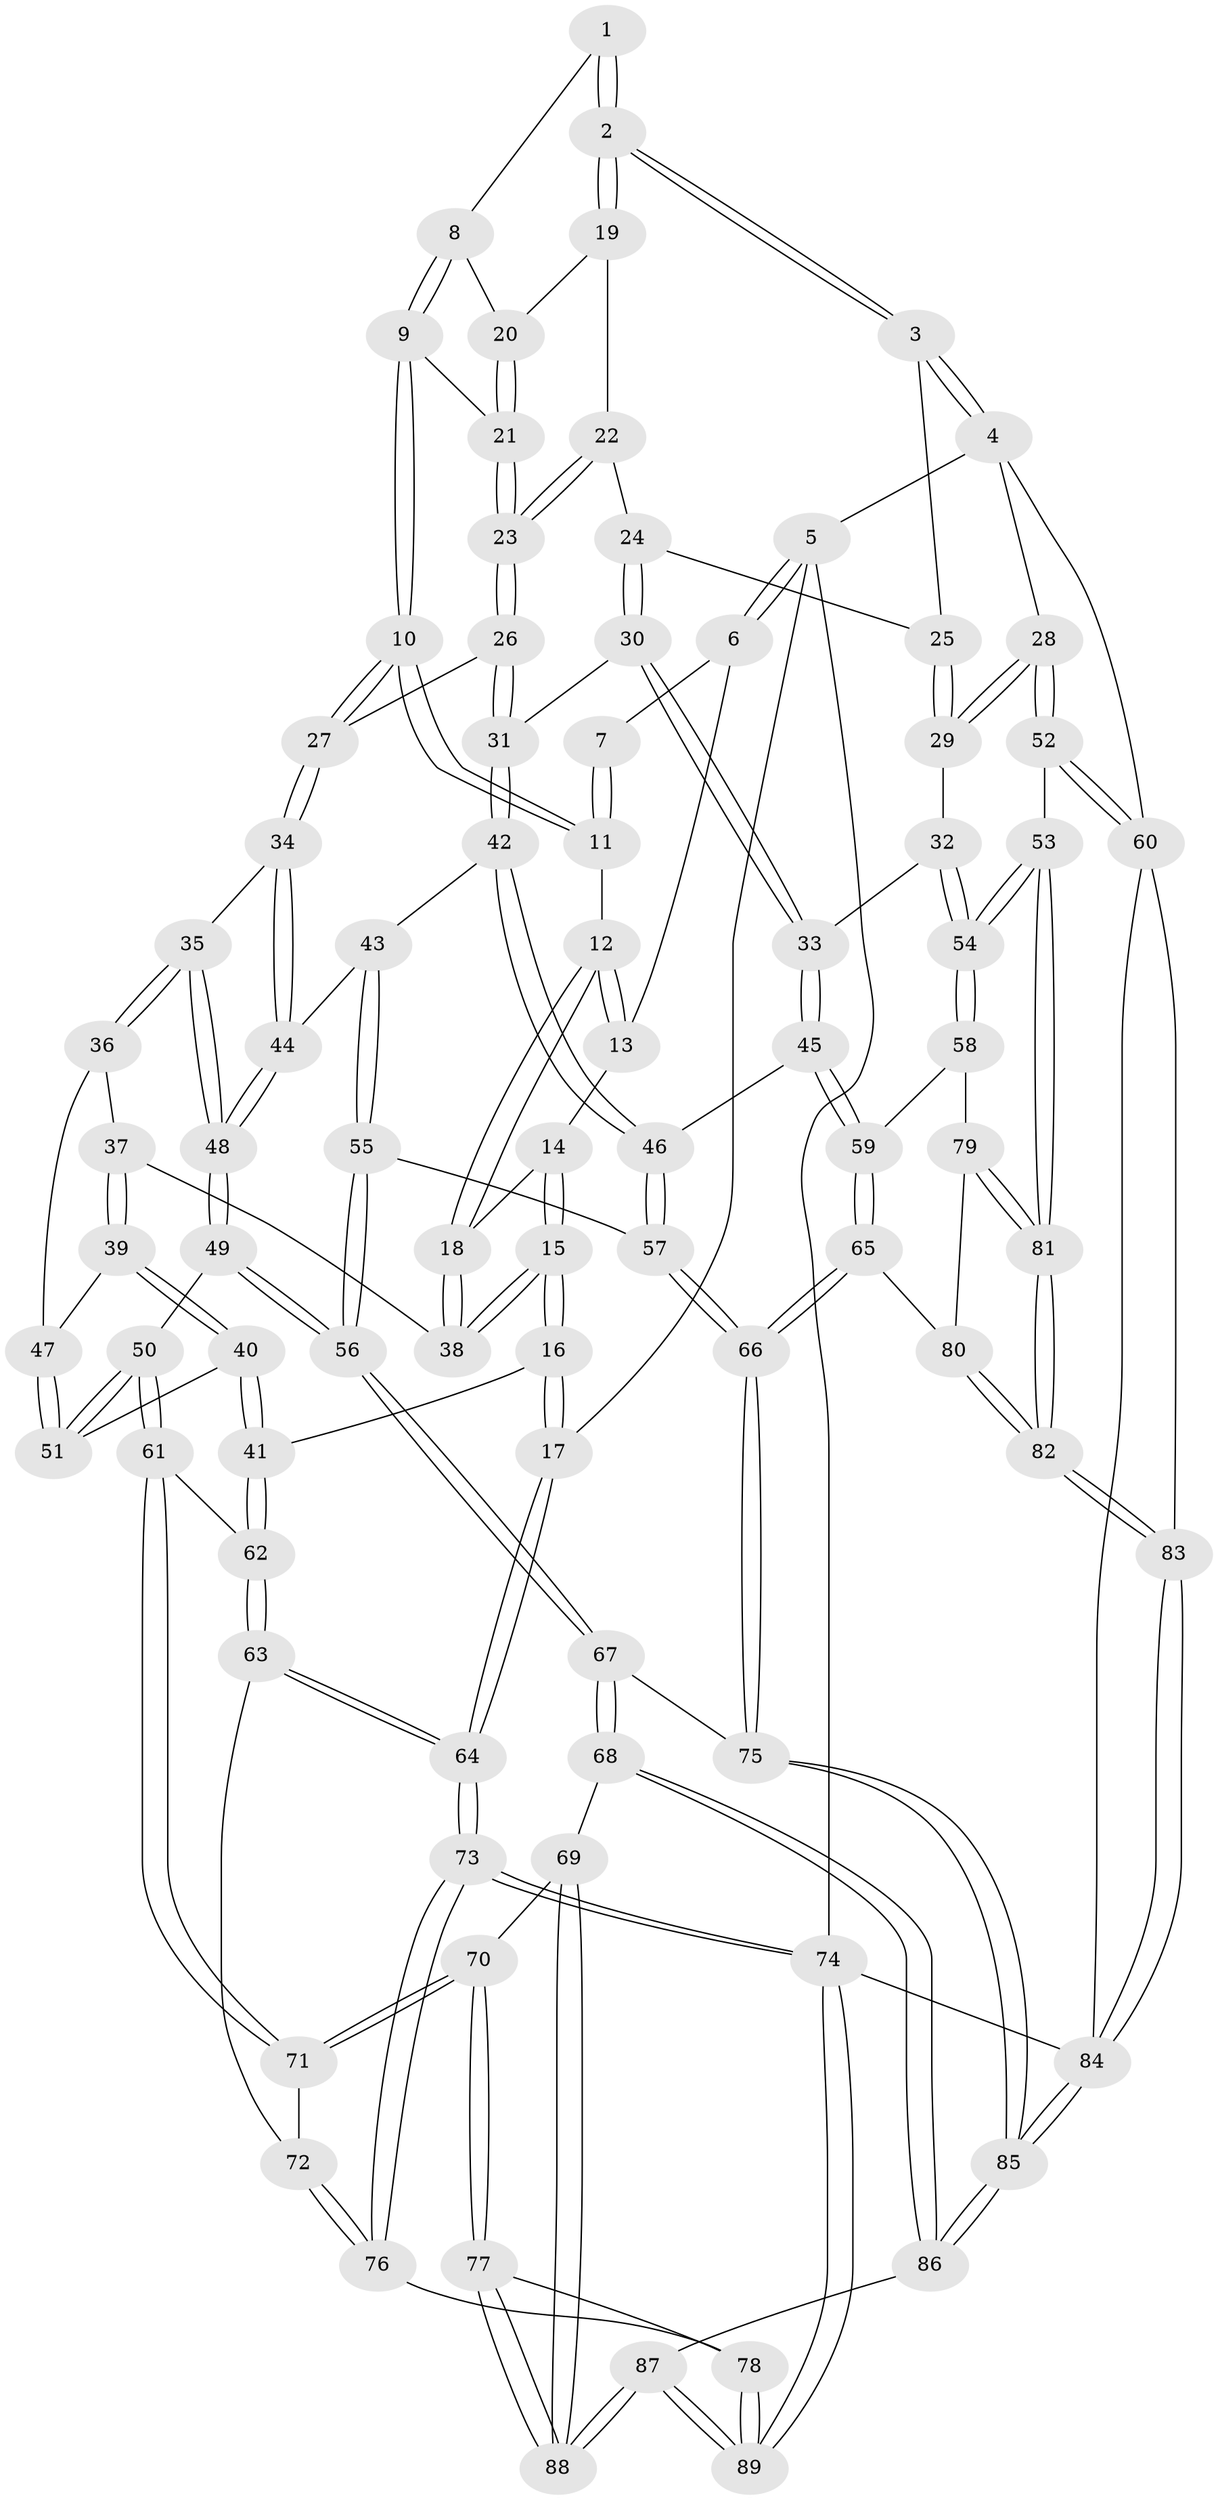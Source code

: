 // Generated by graph-tools (version 1.1) at 2025/11/02/27/25 16:11:56]
// undirected, 89 vertices, 219 edges
graph export_dot {
graph [start="1"]
  node [color=gray90,style=filled];
  1 [pos="+0.4321953353255976+0"];
  2 [pos="+0.8561757743324396+0"];
  3 [pos="+0.8939367298800728+0"];
  4 [pos="+1+0"];
  5 [pos="+0+0"];
  6 [pos="+0.03984121927854391+0"];
  7 [pos="+0.2382146776129536+0"];
  8 [pos="+0.4316445797855973+0.02309366633349"];
  9 [pos="+0.407843524155641+0.07524795641877864"];
  10 [pos="+0.3580950529919232+0.13931509761554872"];
  11 [pos="+0.27643578853125195+0.11806933342405357"];
  12 [pos="+0.23052079544511841+0.1375983395004996"];
  13 [pos="+0.10300157772226202+0"];
  14 [pos="+0.0982712566759035+0.05223561341483081"];
  15 [pos="+0.020683193113429522+0.24002354902273373"];
  16 [pos="+0+0.27359994753756917"];
  17 [pos="+0+0.2610116443873177"];
  18 [pos="+0.22162129844007875+0.1448282868227152"];
  19 [pos="+0.6028633817090132+0.04794096413984525"];
  20 [pos="+0.5496378672611832+0.07006647182594958"];
  21 [pos="+0.5240160750624522+0.12402604653660874"];
  22 [pos="+0.6112947984663487+0.09995591637014961"];
  23 [pos="+0.5274425494278048+0.20818316124831138"];
  24 [pos="+0.6365735709066926+0.14033964159936005"];
  25 [pos="+0.6605059225264931+0.13968808900276863"];
  26 [pos="+0.5191196006669485+0.2576397163092065"];
  27 [pos="+0.40468192083463217+0.22468252584967222"];
  28 [pos="+1+0"];
  29 [pos="+0.8727801784798003+0.24012842786844438"];
  30 [pos="+0.5896780215483548+0.2734295878124101"];
  31 [pos="+0.5203502866600578+0.2587626638070468"];
  32 [pos="+0.8653125468140911+0.2483614799429424"];
  33 [pos="+0.6953783541441405+0.3280332636259106"];
  34 [pos="+0.33451402323226276+0.30962232453774036"];
  35 [pos="+0.28612485517243125+0.3351651443894096"];
  36 [pos="+0.24182534644087428+0.32060942601870157"];
  37 [pos="+0.15899936935108916+0.26392053307011176"];
  38 [pos="+0.13570024096386912+0.23971133884451082"];
  39 [pos="+0.15001462986974493+0.4159383868736588"];
  40 [pos="+0.1408027496526803+0.44173720340671935"];
  41 [pos="+0.07332750952466835+0.4598752404468994"];
  42 [pos="+0.4762261924742973+0.38577491543622"];
  43 [pos="+0.44201637009556694+0.41510282885445926"];
  44 [pos="+0.4303723521791893+0.41191553753902777"];
  45 [pos="+0.664417393379162+0.4496169128535603"];
  46 [pos="+0.607760698613603+0.4785265409645538"];
  47 [pos="+0.2093479893463724+0.38432046976351814"];
  48 [pos="+0.3012465024195091+0.4494663843913583"];
  49 [pos="+0.2876573597195773+0.49514950942553043"];
  50 [pos="+0.24910832046514114+0.5031783200422205"];
  51 [pos="+0.19878127924597971+0.4622828209108724"];
  52 [pos="+1+0.641097594797796"];
  53 [pos="+0.899246907359877+0.6059999977052876"];
  54 [pos="+0.8895458149802998+0.5994195081864876"];
  55 [pos="+0.45156782585330585+0.520541805504429"];
  56 [pos="+0.3721314202754493+0.5726730082366858"];
  57 [pos="+0.5523306495997817+0.5374546922381895"];
  58 [pos="+0.8432014083883846+0.5954247227801498"];
  59 [pos="+0.7384079970177589+0.5413025082317582"];
  60 [pos="+1+0.8185347918882976"];
  61 [pos="+0.22509089415671168+0.5291003587804585"];
  62 [pos="+0.0791790670042044+0.5068248960058773"];
  63 [pos="+0.06561858608767289+0.5949998054063809"];
  64 [pos="+0+0.5948022907154766"];
  65 [pos="+0.5824876749528848+0.6971772199175389"];
  66 [pos="+0.5779949014075516+0.6978097118366848"];
  67 [pos="+0.3664672776759226+0.7108502038546238"];
  68 [pos="+0.33451460708355935+0.7341680473241146"];
  69 [pos="+0.31792457744336444+0.7376929280756579"];
  70 [pos="+0.26881290260428264+0.7445503719729767"];
  71 [pos="+0.19025836509147187+0.5982120037680302"];
  72 [pos="+0.06755251139350853+0.5971110857804334"];
  73 [pos="+0+0.8388075793261196"];
  74 [pos="+0+1"];
  75 [pos="+0.5399209952028614+0.7364407458919396"];
  76 [pos="+0.0870969950165808+0.7664700267052332"];
  77 [pos="+0.2044325248838005+0.7873692776443055"];
  78 [pos="+0.14926802890145643+0.7982523487844426"];
  79 [pos="+0.7278497980033275+0.6884365580162938"];
  80 [pos="+0.6445813020830624+0.708420596602964"];
  81 [pos="+0.8063748085179316+0.8598867885751658"];
  82 [pos="+0.8020492555042249+0.8847901464390262"];
  83 [pos="+0.8040367099865355+0.9170123615140272"];
  84 [pos="+0.639820568364411+1"];
  85 [pos="+0.6308981327790866+1"];
  86 [pos="+0.48654011932014335+1"];
  87 [pos="+0.3453559878474081+1"];
  88 [pos="+0.3097151623330521+1"];
  89 [pos="+0+1"];
  1 -- 2;
  1 -- 2;
  1 -- 8;
  2 -- 3;
  2 -- 3;
  2 -- 19;
  2 -- 19;
  3 -- 4;
  3 -- 4;
  3 -- 25;
  4 -- 5;
  4 -- 28;
  4 -- 60;
  5 -- 6;
  5 -- 6;
  5 -- 17;
  5 -- 74;
  6 -- 7;
  6 -- 13;
  7 -- 11;
  7 -- 11;
  8 -- 9;
  8 -- 9;
  8 -- 20;
  9 -- 10;
  9 -- 10;
  9 -- 21;
  10 -- 11;
  10 -- 11;
  10 -- 27;
  10 -- 27;
  11 -- 12;
  12 -- 13;
  12 -- 13;
  12 -- 18;
  12 -- 18;
  13 -- 14;
  14 -- 15;
  14 -- 15;
  14 -- 18;
  15 -- 16;
  15 -- 16;
  15 -- 38;
  15 -- 38;
  16 -- 17;
  16 -- 17;
  16 -- 41;
  17 -- 64;
  17 -- 64;
  18 -- 38;
  18 -- 38;
  19 -- 20;
  19 -- 22;
  20 -- 21;
  20 -- 21;
  21 -- 23;
  21 -- 23;
  22 -- 23;
  22 -- 23;
  22 -- 24;
  23 -- 26;
  23 -- 26;
  24 -- 25;
  24 -- 30;
  24 -- 30;
  25 -- 29;
  25 -- 29;
  26 -- 27;
  26 -- 31;
  26 -- 31;
  27 -- 34;
  27 -- 34;
  28 -- 29;
  28 -- 29;
  28 -- 52;
  28 -- 52;
  29 -- 32;
  30 -- 31;
  30 -- 33;
  30 -- 33;
  31 -- 42;
  31 -- 42;
  32 -- 33;
  32 -- 54;
  32 -- 54;
  33 -- 45;
  33 -- 45;
  34 -- 35;
  34 -- 44;
  34 -- 44;
  35 -- 36;
  35 -- 36;
  35 -- 48;
  35 -- 48;
  36 -- 37;
  36 -- 47;
  37 -- 38;
  37 -- 39;
  37 -- 39;
  39 -- 40;
  39 -- 40;
  39 -- 47;
  40 -- 41;
  40 -- 41;
  40 -- 51;
  41 -- 62;
  41 -- 62;
  42 -- 43;
  42 -- 46;
  42 -- 46;
  43 -- 44;
  43 -- 55;
  43 -- 55;
  44 -- 48;
  44 -- 48;
  45 -- 46;
  45 -- 59;
  45 -- 59;
  46 -- 57;
  46 -- 57;
  47 -- 51;
  47 -- 51;
  48 -- 49;
  48 -- 49;
  49 -- 50;
  49 -- 56;
  49 -- 56;
  50 -- 51;
  50 -- 51;
  50 -- 61;
  50 -- 61;
  52 -- 53;
  52 -- 60;
  52 -- 60;
  53 -- 54;
  53 -- 54;
  53 -- 81;
  53 -- 81;
  54 -- 58;
  54 -- 58;
  55 -- 56;
  55 -- 56;
  55 -- 57;
  56 -- 67;
  56 -- 67;
  57 -- 66;
  57 -- 66;
  58 -- 59;
  58 -- 79;
  59 -- 65;
  59 -- 65;
  60 -- 83;
  60 -- 84;
  61 -- 62;
  61 -- 71;
  61 -- 71;
  62 -- 63;
  62 -- 63;
  63 -- 64;
  63 -- 64;
  63 -- 72;
  64 -- 73;
  64 -- 73;
  65 -- 66;
  65 -- 66;
  65 -- 80;
  66 -- 75;
  66 -- 75;
  67 -- 68;
  67 -- 68;
  67 -- 75;
  68 -- 69;
  68 -- 86;
  68 -- 86;
  69 -- 70;
  69 -- 88;
  69 -- 88;
  70 -- 71;
  70 -- 71;
  70 -- 77;
  70 -- 77;
  71 -- 72;
  72 -- 76;
  72 -- 76;
  73 -- 74;
  73 -- 74;
  73 -- 76;
  73 -- 76;
  74 -- 89;
  74 -- 89;
  74 -- 84;
  75 -- 85;
  75 -- 85;
  76 -- 78;
  77 -- 78;
  77 -- 88;
  77 -- 88;
  78 -- 89;
  78 -- 89;
  79 -- 80;
  79 -- 81;
  79 -- 81;
  80 -- 82;
  80 -- 82;
  81 -- 82;
  81 -- 82;
  82 -- 83;
  82 -- 83;
  83 -- 84;
  83 -- 84;
  84 -- 85;
  84 -- 85;
  85 -- 86;
  85 -- 86;
  86 -- 87;
  87 -- 88;
  87 -- 88;
  87 -- 89;
  87 -- 89;
}
